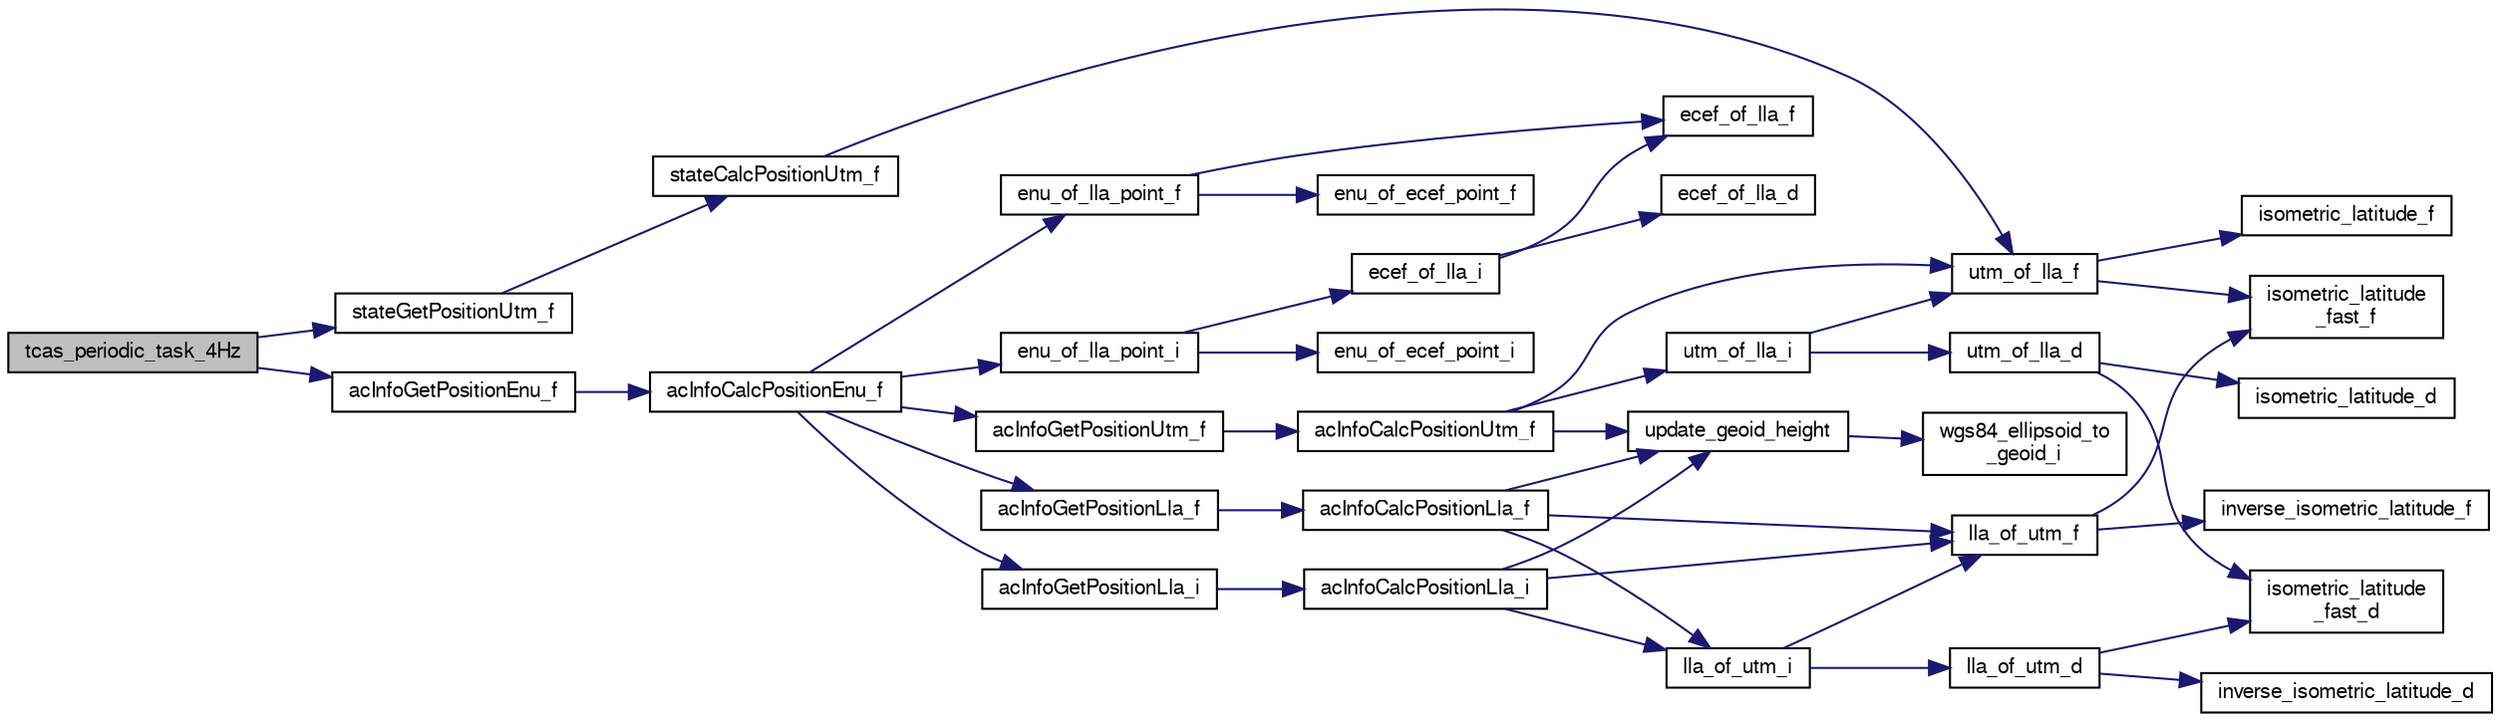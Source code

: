 digraph "tcas_periodic_task_4Hz"
{
  edge [fontname="FreeSans",fontsize="10",labelfontname="FreeSans",labelfontsize="10"];
  node [fontname="FreeSans",fontsize="10",shape=record];
  rankdir="LR";
  Node1 [label="tcas_periodic_task_4Hz",height=0.2,width=0.4,color="black", fillcolor="grey75", style="filled", fontcolor="black"];
  Node1 -> Node2 [color="midnightblue",fontsize="10",style="solid",fontname="FreeSans"];
  Node2 [label="acInfoGetPositionEnu_f",height=0.2,width=0.4,color="black", fillcolor="white", style="filled",URL="$group__ac__info.html#ga525710b691b4f60d3e55c3c4b2cb092c",tooltip="Get position in local ENU coordinates (float). "];
  Node2 -> Node3 [color="midnightblue",fontsize="10",style="solid",fontname="FreeSans"];
  Node3 [label="acInfoCalcPositionEnu_f",height=0.2,width=0.4,color="black", fillcolor="white", style="filled",URL="$group__ac__info.html#ga5f26bc7946ecd4d712ed0baa6cbe8dd1"];
  Node3 -> Node4 [color="midnightblue",fontsize="10",style="solid",fontname="FreeSans"];
  Node4 [label="enu_of_lla_point_f",height=0.2,width=0.4,color="black", fillcolor="white", style="filled",URL="$pprz__geodetic__float_8c.html#ab8d5cb7292ea74802e7a94e265c0703a"];
  Node4 -> Node5 [color="midnightblue",fontsize="10",style="solid",fontname="FreeSans"];
  Node5 [label="ecef_of_lla_f",height=0.2,width=0.4,color="black", fillcolor="white", style="filled",URL="$pprz__geodetic__float_8c.html#a65bc5ba8b61d014ca659035759cc001c"];
  Node4 -> Node6 [color="midnightblue",fontsize="10",style="solid",fontname="FreeSans"];
  Node6 [label="enu_of_ecef_point_f",height=0.2,width=0.4,color="black", fillcolor="white", style="filled",URL="$pprz__geodetic__float_8c.html#a2a82ebdce90a3e41d54f72c5e787fcd0"];
  Node3 -> Node7 [color="midnightblue",fontsize="10",style="solid",fontname="FreeSans"];
  Node7 [label="acInfoGetPositionLla_f",height=0.2,width=0.4,color="black", fillcolor="white", style="filled",URL="$group__ac__info.html#ga9712309206b85d9fb005f0ba19553a04",tooltip="Get position from LLA coordinates (float). "];
  Node7 -> Node8 [color="midnightblue",fontsize="10",style="solid",fontname="FreeSans"];
  Node8 [label="acInfoCalcPositionLla_f",height=0.2,width=0.4,color="black", fillcolor="white", style="filled",URL="$group__ac__info.html#ga66c45f46dcc1835b0297fcb89240db20"];
  Node8 -> Node9 [color="midnightblue",fontsize="10",style="solid",fontname="FreeSans"];
  Node9 [label="lla_of_utm_i",height=0.2,width=0.4,color="black", fillcolor="white", style="filled",URL="$group__math__geodetic__int.html#ga3e1a1eaa12a3890f5a70574219a74d9e",tooltip="Convert a UTM to LLA. "];
  Node9 -> Node10 [color="midnightblue",fontsize="10",style="solid",fontname="FreeSans"];
  Node10 [label="lla_of_utm_f",height=0.2,width=0.4,color="black", fillcolor="white", style="filled",URL="$pprz__geodetic__float_8c.html#a30c2e47ec9a898079c04e8b08496b455"];
  Node10 -> Node11 [color="midnightblue",fontsize="10",style="solid",fontname="FreeSans"];
  Node11 [label="inverse_isometric_latitude_f",height=0.2,width=0.4,color="black", fillcolor="white", style="filled",URL="$pprz__geodetic__float_8c.html#a28b6e05c87f50f1e5290e36407095fb6"];
  Node10 -> Node12 [color="midnightblue",fontsize="10",style="solid",fontname="FreeSans"];
  Node12 [label="isometric_latitude\l_fast_f",height=0.2,width=0.4,color="black", fillcolor="white", style="filled",URL="$pprz__geodetic__float_8c.html#a21ea1b369f7d4abd984fb89c488dde24"];
  Node9 -> Node13 [color="midnightblue",fontsize="10",style="solid",fontname="FreeSans"];
  Node13 [label="lla_of_utm_d",height=0.2,width=0.4,color="black", fillcolor="white", style="filled",URL="$group__math__geodetic__double.html#ga0f160507506fc364a8b2c35327d252fa"];
  Node13 -> Node14 [color="midnightblue",fontsize="10",style="solid",fontname="FreeSans"];
  Node14 [label="isometric_latitude\l_fast_d",height=0.2,width=0.4,color="black", fillcolor="white", style="filled",URL="$pprz__geodetic__double_8c.html#ab041f54d7a1272975623da5aaa67a39b"];
  Node13 -> Node15 [color="midnightblue",fontsize="10",style="solid",fontname="FreeSans"];
  Node15 [label="inverse_isometric_latitude_d",height=0.2,width=0.4,color="black", fillcolor="white", style="filled",URL="$pprz__geodetic__double_8c.html#ab51a48c23983d0c1a5e6f5dfe216ab6f"];
  Node8 -> Node16 [color="midnightblue",fontsize="10",style="solid",fontname="FreeSans"];
  Node16 [label="update_geoid_height",height=0.2,width=0.4,color="black", fillcolor="white", style="filled",URL="$traffic__info_8c.html#a613e84a3cdf3fbb12be8f2de43e6bff1",tooltip="Update estimate of the geoid height Requires an available hsml and/or lla measurement, if not available value isn&#39;t updated. "];
  Node16 -> Node17 [color="midnightblue",fontsize="10",style="solid",fontname="FreeSans"];
  Node17 [label="wgs84_ellipsoid_to\l_geoid_i",height=0.2,width=0.4,color="black", fillcolor="white", style="filled",URL="$group__math__geodetic__wgs84.html#ga8a5f4f94c58a37c5d62b6d80ed0653c6",tooltip="Get WGS84 ellipsoid/geoid separation. "];
  Node8 -> Node10 [color="midnightblue",fontsize="10",style="solid",fontname="FreeSans"];
  Node3 -> Node18 [color="midnightblue",fontsize="10",style="solid",fontname="FreeSans"];
  Node18 [label="enu_of_lla_point_i",height=0.2,width=0.4,color="black", fillcolor="white", style="filled",URL="$group__math__geodetic__int.html#gab462d1e8278e0dd9cbc9ff463cde8f5e",tooltip="Convert a point from LLA to local ENU. "];
  Node18 -> Node19 [color="midnightblue",fontsize="10",style="solid",fontname="FreeSans"];
  Node19 [label="ecef_of_lla_i",height=0.2,width=0.4,color="black", fillcolor="white", style="filled",URL="$group__math__geodetic__int.html#ga386f7bf340618bf1454ca2a3b5086100",tooltip="Convert a LLA to ECEF. "];
  Node19 -> Node5 [color="midnightblue",fontsize="10",style="solid",fontname="FreeSans"];
  Node19 -> Node20 [color="midnightblue",fontsize="10",style="solid",fontname="FreeSans"];
  Node20 [label="ecef_of_lla_d",height=0.2,width=0.4,color="black", fillcolor="white", style="filled",URL="$group__math__geodetic__double.html#gae6608c48696daebf3382f08e655028d9"];
  Node18 -> Node21 [color="midnightblue",fontsize="10",style="solid",fontname="FreeSans"];
  Node21 [label="enu_of_ecef_point_i",height=0.2,width=0.4,color="black", fillcolor="white", style="filled",URL="$group__math__geodetic__int.html#ga85bcbfc73a43b120465422ec55647573",tooltip="Convert a point from ECEF to local ENU. "];
  Node3 -> Node22 [color="midnightblue",fontsize="10",style="solid",fontname="FreeSans"];
  Node22 [label="acInfoGetPositionLla_i",height=0.2,width=0.4,color="black", fillcolor="white", style="filled",URL="$group__ac__info.html#gafc650e7d5bdaa36628912178842e55bd",tooltip="Get position from LLA coordinates (int). "];
  Node22 -> Node23 [color="midnightblue",fontsize="10",style="solid",fontname="FreeSans"];
  Node23 [label="acInfoCalcPositionLla_i",height=0.2,width=0.4,color="black", fillcolor="white", style="filled",URL="$group__ac__info.html#ga660def4d2d1433508928beb427d1b7c7"];
  Node23 -> Node9 [color="midnightblue",fontsize="10",style="solid",fontname="FreeSans"];
  Node23 -> Node16 [color="midnightblue",fontsize="10",style="solid",fontname="FreeSans"];
  Node23 -> Node10 [color="midnightblue",fontsize="10",style="solid",fontname="FreeSans"];
  Node3 -> Node24 [color="midnightblue",fontsize="10",style="solid",fontname="FreeSans"];
  Node24 [label="acInfoGetPositionUtm_f",height=0.2,width=0.4,color="black", fillcolor="white", style="filled",URL="$group__ac__info.html#ga74acacb611beb144c68c7b41ef3e50a4",tooltip="Get position from UTM coordinates (float). "];
  Node24 -> Node25 [color="midnightblue",fontsize="10",style="solid",fontname="FreeSans"];
  Node25 [label="acInfoCalcPositionUtm_f",height=0.2,width=0.4,color="black", fillcolor="white", style="filled",URL="$group__ac__info.html#ga372e62985b33d1539347cfadb62d9aff"];
  Node25 -> Node26 [color="midnightblue",fontsize="10",style="solid",fontname="FreeSans"];
  Node26 [label="utm_of_lla_i",height=0.2,width=0.4,color="black", fillcolor="white", style="filled",URL="$group__math__geodetic__int.html#gad84470d73cce3f4d1c54bf579239849c",tooltip="Convert a LLA to UTM. "];
  Node26 -> Node27 [color="midnightblue",fontsize="10",style="solid",fontname="FreeSans"];
  Node27 [label="utm_of_lla_f",height=0.2,width=0.4,color="black", fillcolor="white", style="filled",URL="$pprz__geodetic__float_8c.html#af99d4775df518f30b741b49c26eceedd"];
  Node27 -> Node28 [color="midnightblue",fontsize="10",style="solid",fontname="FreeSans"];
  Node28 [label="isometric_latitude_f",height=0.2,width=0.4,color="black", fillcolor="white", style="filled",URL="$pprz__geodetic__float_8c.html#a25c5bd31de0ea0d0caf14a0d217ad3ea"];
  Node27 -> Node12 [color="midnightblue",fontsize="10",style="solid",fontname="FreeSans"];
  Node26 -> Node29 [color="midnightblue",fontsize="10",style="solid",fontname="FreeSans"];
  Node29 [label="utm_of_lla_d",height=0.2,width=0.4,color="black", fillcolor="white", style="filled",URL="$group__math__geodetic__double.html#ga9d76a215409f6f6bfcfe8214d6398250"];
  Node29 -> Node30 [color="midnightblue",fontsize="10",style="solid",fontname="FreeSans"];
  Node30 [label="isometric_latitude_d",height=0.2,width=0.4,color="black", fillcolor="white", style="filled",URL="$pprz__geodetic__double_8c.html#a4e6981a579464b9dcb9a7ea51bd184b0"];
  Node29 -> Node14 [color="midnightblue",fontsize="10",style="solid",fontname="FreeSans"];
  Node25 -> Node16 [color="midnightblue",fontsize="10",style="solid",fontname="FreeSans"];
  Node25 -> Node27 [color="midnightblue",fontsize="10",style="solid",fontname="FreeSans"];
  Node1 -> Node31 [color="midnightblue",fontsize="10",style="solid",fontname="FreeSans"];
  Node31 [label="stateGetPositionUtm_f",height=0.2,width=0.4,color="black", fillcolor="white", style="filled",URL="$group__state__position.html#ga7488f3b1e3afa9515541c0130278bdac",tooltip="Get position in UTM coordinates (float). "];
  Node31 -> Node32 [color="midnightblue",fontsize="10",style="solid",fontname="FreeSans"];
  Node32 [label="stateCalcPositionUtm_f",height=0.2,width=0.4,color="black", fillcolor="white", style="filled",URL="$group__state__position.html#ga6893f5e3d84e0464d2bc6fc86a08f16d"];
  Node32 -> Node27 [color="midnightblue",fontsize="10",style="solid",fontname="FreeSans"];
}
